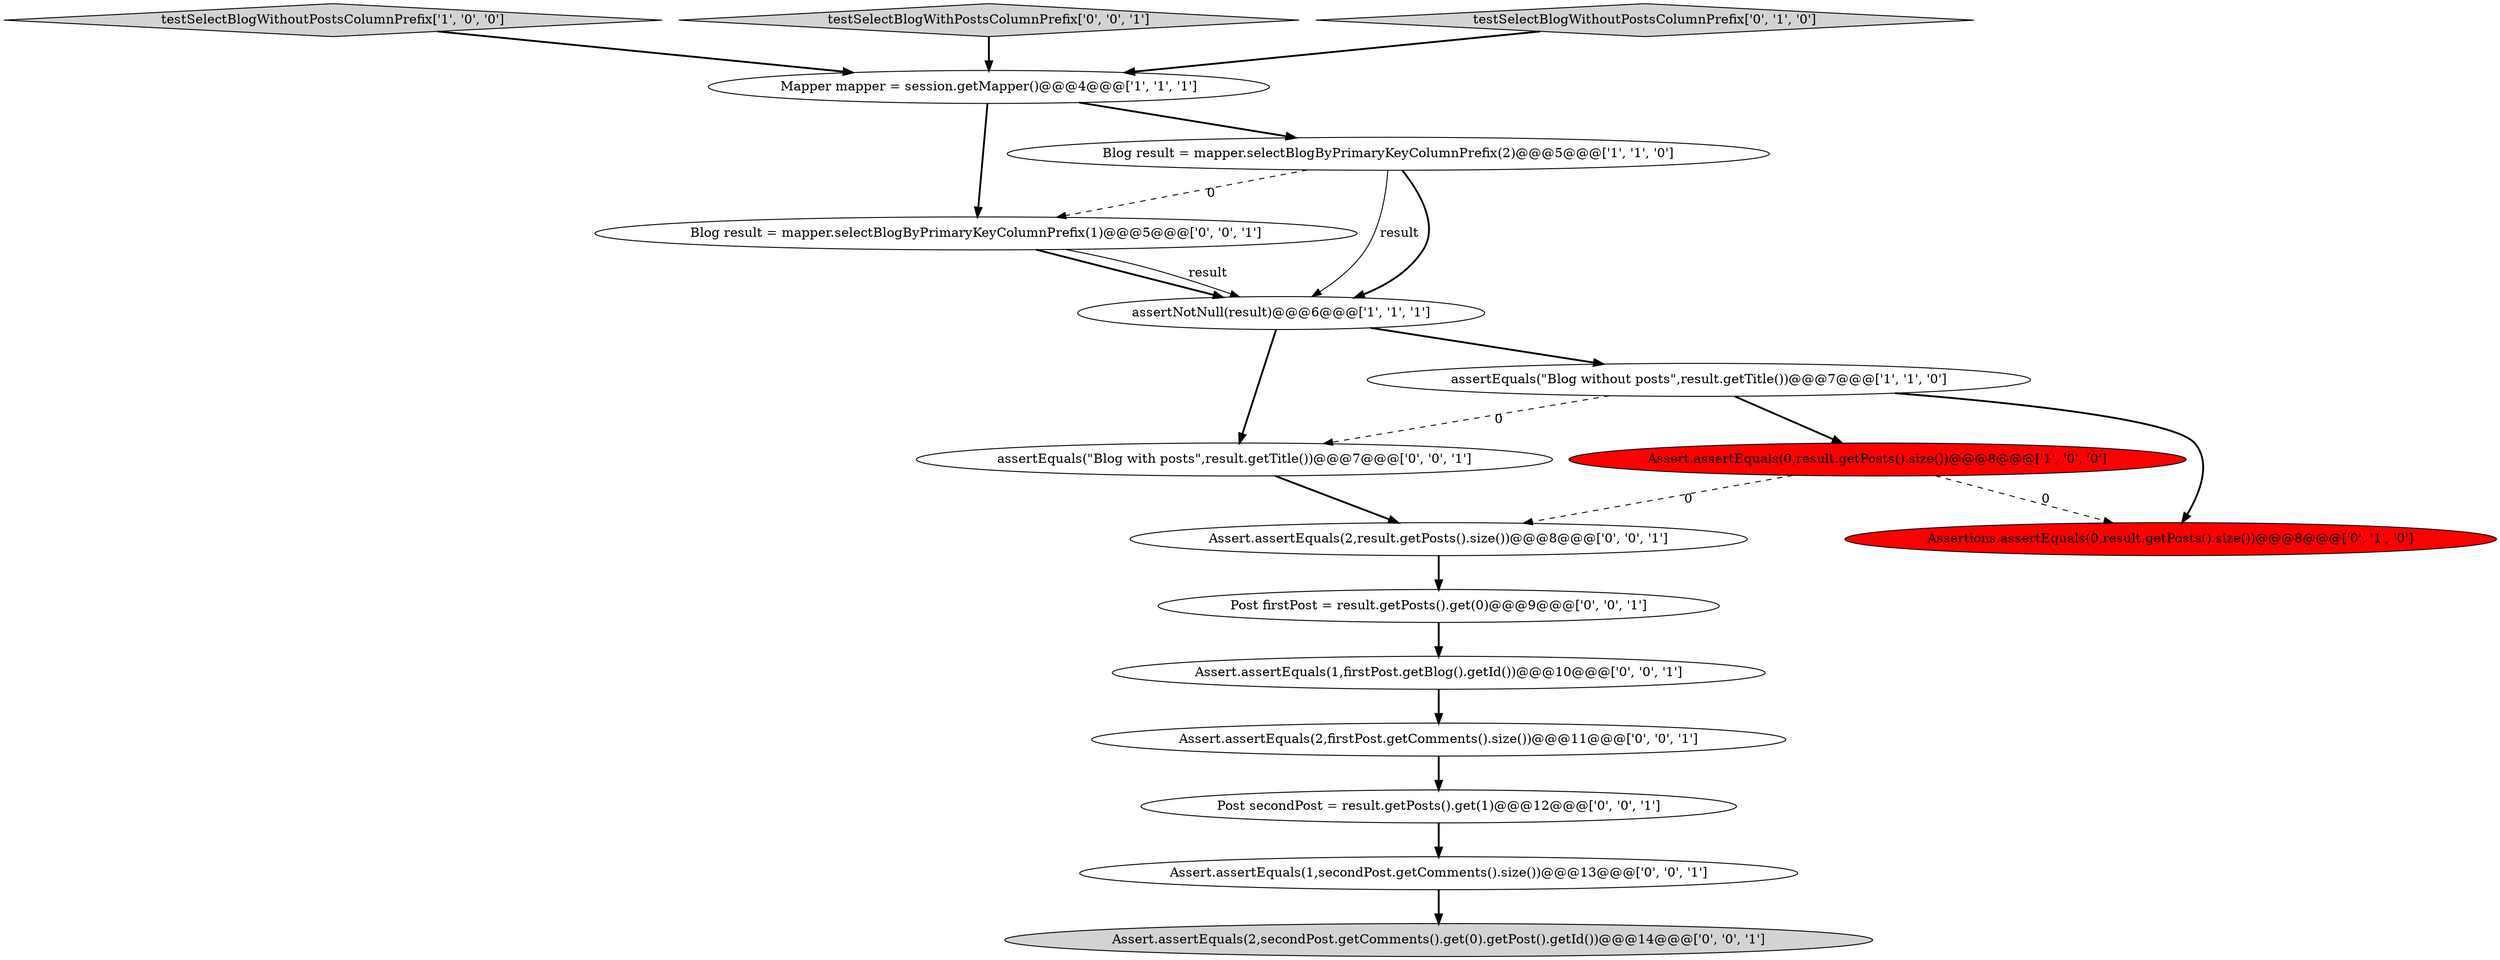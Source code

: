 digraph {
2 [style = filled, label = "Mapper mapper = session.getMapper()@@@4@@@['1', '1', '1']", fillcolor = white, shape = ellipse image = "AAA0AAABBB1BBB"];
1 [style = filled, label = "Blog result = mapper.selectBlogByPrimaryKeyColumnPrefix(2)@@@5@@@['1', '1', '0']", fillcolor = white, shape = ellipse image = "AAA0AAABBB1BBB"];
0 [style = filled, label = "testSelectBlogWithoutPostsColumnPrefix['1', '0', '0']", fillcolor = lightgray, shape = diamond image = "AAA0AAABBB1BBB"];
9 [style = filled, label = "Post secondPost = result.getPosts().get(1)@@@12@@@['0', '0', '1']", fillcolor = white, shape = ellipse image = "AAA0AAABBB3BBB"];
10 [style = filled, label = "Assert.assertEquals(2,secondPost.getComments().get(0).getPost().getId())@@@14@@@['0', '0', '1']", fillcolor = lightgray, shape = ellipse image = "AAA0AAABBB3BBB"];
8 [style = filled, label = "Post firstPost = result.getPosts().get(0)@@@9@@@['0', '0', '1']", fillcolor = white, shape = ellipse image = "AAA0AAABBB3BBB"];
5 [style = filled, label = "Assert.assertEquals(0,result.getPosts().size())@@@8@@@['1', '0', '0']", fillcolor = red, shape = ellipse image = "AAA1AAABBB1BBB"];
7 [style = filled, label = "Assertions.assertEquals(0,result.getPosts().size())@@@8@@@['0', '1', '0']", fillcolor = red, shape = ellipse image = "AAA1AAABBB2BBB"];
11 [style = filled, label = "testSelectBlogWithPostsColumnPrefix['0', '0', '1']", fillcolor = lightgray, shape = diamond image = "AAA0AAABBB3BBB"];
3 [style = filled, label = "assertNotNull(result)@@@6@@@['1', '1', '1']", fillcolor = white, shape = ellipse image = "AAA0AAABBB1BBB"];
4 [style = filled, label = "assertEquals(\"Blog without posts\",result.getTitle())@@@7@@@['1', '1', '0']", fillcolor = white, shape = ellipse image = "AAA0AAABBB1BBB"];
6 [style = filled, label = "testSelectBlogWithoutPostsColumnPrefix['0', '1', '0']", fillcolor = lightgray, shape = diamond image = "AAA0AAABBB2BBB"];
14 [style = filled, label = "Assert.assertEquals(1,firstPost.getBlog().getId())@@@10@@@['0', '0', '1']", fillcolor = white, shape = ellipse image = "AAA0AAABBB3BBB"];
15 [style = filled, label = "Blog result = mapper.selectBlogByPrimaryKeyColumnPrefix(1)@@@5@@@['0', '0', '1']", fillcolor = white, shape = ellipse image = "AAA0AAABBB3BBB"];
17 [style = filled, label = "Assert.assertEquals(2,result.getPosts().size())@@@8@@@['0', '0', '1']", fillcolor = white, shape = ellipse image = "AAA0AAABBB3BBB"];
16 [style = filled, label = "assertEquals(\"Blog with posts\",result.getTitle())@@@7@@@['0', '0', '1']", fillcolor = white, shape = ellipse image = "AAA0AAABBB3BBB"];
12 [style = filled, label = "Assert.assertEquals(1,secondPost.getComments().size())@@@13@@@['0', '0', '1']", fillcolor = white, shape = ellipse image = "AAA0AAABBB3BBB"];
13 [style = filled, label = "Assert.assertEquals(2,firstPost.getComments().size())@@@11@@@['0', '0', '1']", fillcolor = white, shape = ellipse image = "AAA0AAABBB3BBB"];
17->8 [style = bold, label=""];
4->16 [style = dashed, label="0"];
2->1 [style = bold, label=""];
1->15 [style = dashed, label="0"];
1->3 [style = solid, label="result"];
0->2 [style = bold, label=""];
1->3 [style = bold, label=""];
8->14 [style = bold, label=""];
16->17 [style = bold, label=""];
3->16 [style = bold, label=""];
15->3 [style = bold, label=""];
3->4 [style = bold, label=""];
11->2 [style = bold, label=""];
4->7 [style = bold, label=""];
6->2 [style = bold, label=""];
12->10 [style = bold, label=""];
5->17 [style = dashed, label="0"];
15->3 [style = solid, label="result"];
2->15 [style = bold, label=""];
13->9 [style = bold, label=""];
9->12 [style = bold, label=""];
14->13 [style = bold, label=""];
5->7 [style = dashed, label="0"];
4->5 [style = bold, label=""];
}
